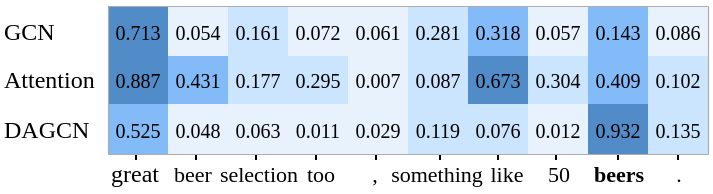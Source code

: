 <mxfile version="23.1.4" type="github">
  <diagram name="第 1 页" id="LBM0UnZCi8KfVHlJfuz2">
    <mxGraphModel dx="159" dy="106" grid="1" gridSize="10" guides="1" tooltips="1" connect="1" arrows="1" fold="1" page="1" pageScale="1" pageWidth="827" pageHeight="1169" math="0" shadow="0">
      <root>
        <mxCell id="0" />
        <mxCell id="1" parent="0" />
        <mxCell id="m9NgzSsKbRpxbCLd3ClR-2" value="&lt;font style=&quot;font-size: 10px;&quot;&gt;0.525&lt;/font&gt;" style="whiteSpace=wrap;html=1;strokeColor=none;fillColor=#82BBF8;fontSize=10;fontFamily=Times New Roman;" parent="1" vertex="1">
          <mxGeometry x="140" y="333" width="30" height="25" as="geometry" />
        </mxCell>
        <mxCell id="m9NgzSsKbRpxbCLd3ClR-3" value="&lt;font style=&quot;font-size: 10px;&quot;&gt;0.048&lt;/font&gt;" style="whiteSpace=wrap;html=1;fillColor=#E7F2FD;strokeColor=none;fontSize=10;fontFamily=Times New Roman;" parent="1" vertex="1">
          <mxGeometry x="170" y="333" width="30" height="25" as="geometry" />
        </mxCell>
        <mxCell id="m9NgzSsKbRpxbCLd3ClR-21" value="&lt;font style=&quot;font-size: 10px;&quot;&gt;0.063&lt;/font&gt;" style="whiteSpace=wrap;html=1;strokeColor=none;fillColor=#E7F2FD;fontSize=10;fontFamily=Times New Roman;" parent="1" vertex="1">
          <mxGeometry x="200" y="333" width="30" height="25" as="geometry" />
        </mxCell>
        <mxCell id="m9NgzSsKbRpxbCLd3ClR-22" value="&lt;font style=&quot;font-size: 10px;&quot;&gt;0.011&lt;/font&gt;" style="whiteSpace=wrap;html=1;fillColor=#E7F2FD;strokeColor=none;fontSize=10;fontFamily=Times New Roman;" parent="1" vertex="1">
          <mxGeometry x="230" y="333" width="30" height="25" as="geometry" />
        </mxCell>
        <mxCell id="m9NgzSsKbRpxbCLd3ClR-23" value="&lt;font style=&quot;font-size: 10px;&quot;&gt;0.029&lt;/font&gt;" style="whiteSpace=wrap;html=1;strokeColor=none;fillColor=#E7F2FD;fontSize=10;fontFamily=Times New Roman;" parent="1" vertex="1">
          <mxGeometry x="260" y="333" width="30" height="25" as="geometry" />
        </mxCell>
        <mxCell id="m9NgzSsKbRpxbCLd3ClR-24" value="&lt;font style=&quot;font-size: 10px;&quot;&gt;0.119&lt;/font&gt;" style="whiteSpace=wrap;html=1;fillColor=#CCE5FF;strokeColor=none;fontSize=10;fontFamily=Times New Roman;" parent="1" vertex="1">
          <mxGeometry x="290" y="333" width="30" height="25" as="geometry" />
        </mxCell>
        <mxCell id="m9NgzSsKbRpxbCLd3ClR-25" value="&lt;font style=&quot;font-size: 10px;&quot;&gt;0.076&lt;/font&gt;" style="whiteSpace=wrap;html=1;strokeColor=none;fillColor=#CCE5FF;fontSize=10;fontFamily=Times New Roman;" parent="1" vertex="1">
          <mxGeometry x="320" y="333" width="30" height="25" as="geometry" />
        </mxCell>
        <mxCell id="m9NgzSsKbRpxbCLd3ClR-26" value="&lt;font style=&quot;font-size: 10px;&quot;&gt;0.012&lt;/font&gt;" style="whiteSpace=wrap;html=1;fillColor=#E7F2FD;strokeColor=none;fontSize=10;fontFamily=Times New Roman;" parent="1" vertex="1">
          <mxGeometry x="350" y="333" width="30" height="25" as="geometry" />
        </mxCell>
        <mxCell id="m9NgzSsKbRpxbCLd3ClR-27" value="&lt;font style=&quot;font-size: 10px;&quot;&gt;0.932&lt;/font&gt;" style="whiteSpace=wrap;html=1;strokeColor=none;fillColor=#518CC9;fontSize=10;fontFamily=Times New Roman;" parent="1" vertex="1">
          <mxGeometry x="380" y="333" width="30" height="25" as="geometry" />
        </mxCell>
        <mxCell id="m9NgzSsKbRpxbCLd3ClR-28" value="&lt;font style=&quot;font-size: 10px;&quot;&gt;0.135&lt;/font&gt;" style="whiteSpace=wrap;html=1;fillColor=#cce5ff;strokeColor=none;fontSize=10;fontFamily=Times New Roman;" parent="1" vertex="1">
          <mxGeometry x="410" y="333" width="30" height="25" as="geometry" />
        </mxCell>
        <mxCell id="m9NgzSsKbRpxbCLd3ClR-36" value="&lt;font style=&quot;font-size: 11px;&quot;&gt;beer&lt;/font&gt;" style="text;html=1;align=center;verticalAlign=bottom;resizable=0;points=[];autosize=1;strokeColor=none;fillColor=none;fontSize=11;fontFamily=Times New Roman;" parent="1" vertex="1">
          <mxGeometry x="162" y="347" width="40" height="30" as="geometry" />
        </mxCell>
        <mxCell id="m9NgzSsKbRpxbCLd3ClR-37" value="&lt;font style=&quot;font-size: 11px;&quot;&gt;selection&lt;/font&gt;" style="text;html=1;align=center;verticalAlign=bottom;resizable=0;points=[];autosize=1;strokeColor=none;fillColor=none;fontSize=11;fontFamily=Times New Roman;" parent="1" vertex="1">
          <mxGeometry x="185" y="347" width="60" height="30" as="geometry" />
        </mxCell>
        <mxCell id="m9NgzSsKbRpxbCLd3ClR-38" value="&lt;font style=&quot;font-size: 11px;&quot;&gt;too&lt;/font&gt;" style="text;html=1;align=center;verticalAlign=bottom;resizable=0;points=[];autosize=1;strokeColor=none;fillColor=none;fontSize=11;fontFamily=Times New Roman;" parent="1" vertex="1">
          <mxGeometry x="226" y="347" width="40" height="30" as="geometry" />
        </mxCell>
        <mxCell id="m9NgzSsKbRpxbCLd3ClR-39" value="&lt;font style=&quot;font-size: 11px;&quot;&gt;,&lt;/font&gt;" style="text;html=1;align=center;verticalAlign=bottom;resizable=0;points=[];autosize=1;strokeColor=none;fillColor=none;fontSize=11;fontFamily=Times New Roman;" parent="1" vertex="1">
          <mxGeometry x="258" y="347" width="30" height="30" as="geometry" />
        </mxCell>
        <mxCell id="m9NgzSsKbRpxbCLd3ClR-40" value="&lt;font style=&quot;font-size: 11px;&quot;&gt;something&lt;/font&gt;" style="text;html=1;align=center;verticalAlign=bottom;resizable=0;points=[];autosize=1;strokeColor=none;fillColor=none;fontSize=11;fontFamily=Times New Roman;" parent="1" vertex="1">
          <mxGeometry x="269" y="347" width="70" height="30" as="geometry" />
        </mxCell>
        <mxCell id="m9NgzSsKbRpxbCLd3ClR-41" value="&lt;span style=&quot;font-size: 11px;&quot;&gt;like&lt;/span&gt;" style="text;html=1;align=center;verticalAlign=bottom;resizable=0;points=[];autosize=1;strokeColor=none;fillColor=none;fontSize=11;fontFamily=Times New Roman;" parent="1" vertex="1">
          <mxGeometry x="319" y="347" width="40" height="30" as="geometry" />
        </mxCell>
        <mxCell id="m9NgzSsKbRpxbCLd3ClR-42" value="&lt;span style=&quot;font-size: 11px;&quot;&gt;50&lt;/span&gt;" style="text;html=1;align=center;verticalAlign=bottom;resizable=0;points=[];autosize=1;strokeColor=none;fillColor=none;fontSize=11;fontFamily=Times New Roman;" parent="1" vertex="1">
          <mxGeometry x="350" y="347" width="30" height="30" as="geometry" />
        </mxCell>
        <mxCell id="m9NgzSsKbRpxbCLd3ClR-43" value="&lt;span style=&quot;font-size: 11px;&quot;&gt;&lt;b style=&quot;font-size: 11px;&quot;&gt;beers&lt;/b&gt;&lt;/span&gt;" style="text;html=1;align=center;verticalAlign=bottom;resizable=0;points=[];autosize=1;strokeColor=none;fillColor=none;fontSize=11;fontFamily=Times New Roman;" parent="1" vertex="1">
          <mxGeometry x="370" y="347" width="50" height="30" as="geometry" />
        </mxCell>
        <mxCell id="m9NgzSsKbRpxbCLd3ClR-44" value="&lt;span style=&quot;font-size: 11px;&quot;&gt;.&lt;/span&gt;" style="text;html=1;align=center;verticalAlign=bottom;resizable=0;points=[];autosize=1;strokeColor=none;fillColor=none;fontSize=11;fontFamily=Times New Roman;" parent="1" vertex="1">
          <mxGeometry x="410" y="347" width="30" height="30" as="geometry" />
        </mxCell>
        <mxCell id="m9NgzSsKbRpxbCLd3ClR-64" value="&lt;font style=&quot;font-size: 10px;&quot;&gt;0.887&lt;/font&gt;" style="whiteSpace=wrap;html=1;strokeColor=none;fillColor=#518CC9;fontSize=10;fontFamily=Times New Roman;" parent="1" vertex="1">
          <mxGeometry x="140" y="308" width="30" height="25" as="geometry" />
        </mxCell>
        <mxCell id="m9NgzSsKbRpxbCLd3ClR-65" value="&lt;font style=&quot;font-size: 10px;&quot;&gt;0.431&lt;/font&gt;" style="whiteSpace=wrap;html=1;fillColor=#82BBF8;strokeColor=none;fontSize=10;fontFamily=Times New Roman;" parent="1" vertex="1">
          <mxGeometry x="170" y="308" width="30" height="25" as="geometry" />
        </mxCell>
        <mxCell id="m9NgzSsKbRpxbCLd3ClR-66" value="&lt;font style=&quot;font-size: 10px;&quot;&gt;0.177&lt;/font&gt;" style="whiteSpace=wrap;html=1;strokeColor=none;fillColor=#cce5ff;fontSize=10;fontFamily=Times New Roman;" parent="1" vertex="1">
          <mxGeometry x="200" y="308" width="30" height="25" as="geometry" />
        </mxCell>
        <mxCell id="m9NgzSsKbRpxbCLd3ClR-67" value="&lt;font style=&quot;font-size: 10px;&quot;&gt;0.295&lt;/font&gt;" style="whiteSpace=wrap;html=1;fillColor=#cce5ff;strokeColor=none;fontSize=10;fontFamily=Times New Roman;" parent="1" vertex="1">
          <mxGeometry x="230" y="308" width="30" height="25" as="geometry" />
        </mxCell>
        <mxCell id="m9NgzSsKbRpxbCLd3ClR-68" value="&lt;font style=&quot;font-size: 10px;&quot;&gt;0.007&lt;/font&gt;" style="whiteSpace=wrap;html=1;strokeColor=none;fillColor=#e7f2fd;fontSize=10;fontFamily=Times New Roman;" parent="1" vertex="1">
          <mxGeometry x="260" y="308" width="30" height="25" as="geometry" />
        </mxCell>
        <mxCell id="m9NgzSsKbRpxbCLd3ClR-69" value="&lt;font style=&quot;font-size: 10px;&quot;&gt;0.087&lt;/font&gt;" style="whiteSpace=wrap;html=1;fillColor=#CCE5FF;strokeColor=none;fontSize=10;fontFamily=Times New Roman;" parent="1" vertex="1">
          <mxGeometry x="290" y="308" width="30" height="25" as="geometry" />
        </mxCell>
        <mxCell id="m9NgzSsKbRpxbCLd3ClR-70" value="&lt;font style=&quot;font-size: 10px;&quot;&gt;0.673&lt;/font&gt;" style="whiteSpace=wrap;html=1;strokeColor=none;fillColor=#518CC9;fontSize=10;fontFamily=Times New Roman;" parent="1" vertex="1">
          <mxGeometry x="320" y="308" width="30" height="25" as="geometry" />
        </mxCell>
        <mxCell id="m9NgzSsKbRpxbCLd3ClR-71" value="&lt;font style=&quot;font-size: 10px;&quot;&gt;0.304&lt;/font&gt;" style="whiteSpace=wrap;html=1;fillColor=#cce5ff;strokeColor=none;fontSize=10;fontFamily=Times New Roman;" parent="1" vertex="1">
          <mxGeometry x="350" y="308" width="30" height="25" as="geometry" />
        </mxCell>
        <mxCell id="m9NgzSsKbRpxbCLd3ClR-72" value="&lt;font style=&quot;font-size: 10px;&quot;&gt;0.409&lt;/font&gt;" style="whiteSpace=wrap;html=1;strokeColor=none;fillColor=#82BBF8;fontSize=10;fontFamily=Times New Roman;" parent="1" vertex="1">
          <mxGeometry x="380" y="308" width="30" height="25" as="geometry" />
        </mxCell>
        <mxCell id="m9NgzSsKbRpxbCLd3ClR-73" value="&lt;font style=&quot;font-size: 10px;&quot;&gt;0.102&lt;/font&gt;" style="whiteSpace=wrap;html=1;fillColor=#cce5ff;strokeColor=none;fontSize=10;fontFamily=Times New Roman;" parent="1" vertex="1">
          <mxGeometry x="410" y="308" width="30" height="25" as="geometry" />
        </mxCell>
        <mxCell id="m9NgzSsKbRpxbCLd3ClR-74" value="&lt;font style=&quot;font-size: 10px;&quot;&gt;0.713&lt;/font&gt;" style="whiteSpace=wrap;html=1;strokeColor=none;fillColor=#518CC9;fontSize=10;fontFamily=Times New Roman;" parent="1" vertex="1">
          <mxGeometry x="140" y="284" width="30" height="25" as="geometry" />
        </mxCell>
        <mxCell id="m9NgzSsKbRpxbCLd3ClR-75" value="&lt;font style=&quot;font-size: 10px;&quot;&gt;0.054&lt;/font&gt;" style="whiteSpace=wrap;html=1;fillColor=#E7F2FD;strokeColor=none;fontSize=10;fontFamily=Times New Roman;" parent="1" vertex="1">
          <mxGeometry x="170" y="284" width="30" height="25" as="geometry" />
        </mxCell>
        <mxCell id="m9NgzSsKbRpxbCLd3ClR-76" value="0.161" style="whiteSpace=wrap;html=1;strokeColor=none;fillColor=#CCE5FF;fontSize=10;fontFamily=Times New Roman;" parent="1" vertex="1">
          <mxGeometry x="200" y="284" width="30" height="25" as="geometry" />
        </mxCell>
        <mxCell id="m9NgzSsKbRpxbCLd3ClR-77" value="&lt;font style=&quot;font-size: 10px;&quot;&gt;0.072&lt;/font&gt;" style="whiteSpace=wrap;html=1;fillColor=#E7F2FD;strokeColor=none;fontSize=10;fontFamily=Times New Roman;" parent="1" vertex="1">
          <mxGeometry x="230" y="284" width="30" height="25" as="geometry" />
        </mxCell>
        <mxCell id="m9NgzSsKbRpxbCLd3ClR-78" value="&lt;font style=&quot;font-size: 10px;&quot;&gt;0.061&lt;/font&gt;" style="whiteSpace=wrap;html=1;strokeColor=none;fillColor=#E7F2FD;fontSize=10;fontFamily=Times New Roman;" parent="1" vertex="1">
          <mxGeometry x="260" y="284" width="30" height="25" as="geometry" />
        </mxCell>
        <mxCell id="m9NgzSsKbRpxbCLd3ClR-79" value="0.281" style="whiteSpace=wrap;html=1;fillColor=#cce5ff;strokeColor=none;fontSize=10;fontFamily=Times New Roman;" parent="1" vertex="1">
          <mxGeometry x="290" y="284" width="30" height="25" as="geometry" />
        </mxCell>
        <mxCell id="m9NgzSsKbRpxbCLd3ClR-80" value="&lt;font style=&quot;font-size: 10px;&quot;&gt;0.318&lt;/font&gt;" style="whiteSpace=wrap;html=1;strokeColor=none;fillColor=#82BBF8;fontSize=10;fontFamily=Times New Roman;" parent="1" vertex="1">
          <mxGeometry x="320" y="284" width="30" height="25" as="geometry" />
        </mxCell>
        <mxCell id="m9NgzSsKbRpxbCLd3ClR-81" value="&lt;font style=&quot;font-size: 10px;&quot;&gt;0.057&lt;/font&gt;" style="whiteSpace=wrap;html=1;fillColor=#E7F2FD;strokeColor=none;fontSize=10;fontFamily=Times New Roman;" parent="1" vertex="1">
          <mxGeometry x="350" y="284" width="30" height="25" as="geometry" />
        </mxCell>
        <mxCell id="m9NgzSsKbRpxbCLd3ClR-82" value="&lt;font style=&quot;font-size: 10px;&quot;&gt;0.143&lt;/font&gt;" style="whiteSpace=wrap;html=1;strokeColor=none;fillColor=#82BBF8;fontSize=10;fontFamily=Times New Roman;" parent="1" vertex="1">
          <mxGeometry x="380" y="284" width="30" height="25" as="geometry" />
        </mxCell>
        <mxCell id="m9NgzSsKbRpxbCLd3ClR-83" value="&lt;font style=&quot;font-size: 10px;&quot;&gt;0.086&lt;/font&gt;" style="whiteSpace=wrap;html=1;fillColor=#E7F2FD;strokeColor=none;fontSize=10;fontFamily=Times New Roman;" parent="1" vertex="1">
          <mxGeometry x="410" y="284" width="30" height="25" as="geometry" />
        </mxCell>
        <mxCell id="m9NgzSsKbRpxbCLd3ClR-84" value="DAGCN" style="text;html=1;align=left;verticalAlign=middle;resizable=0;points=[];autosize=1;strokeColor=none;fillColor=none;fontSize=12;fontFamily=Times New Roman;" parent="1" vertex="1">
          <mxGeometry x="86" y="330.5" width="70" height="30" as="geometry" />
        </mxCell>
        <mxCell id="m9NgzSsKbRpxbCLd3ClR-85" value="GCN" style="text;html=1;align=left;verticalAlign=middle;resizable=0;points=[];autosize=1;strokeColor=none;fillColor=none;fontSize=12;fontFamily=Times New Roman;" parent="1" vertex="1">
          <mxGeometry x="86" y="281.5" width="50" height="30" as="geometry" />
        </mxCell>
        <mxCell id="m9NgzSsKbRpxbCLd3ClR-86" value="Attention" style="text;html=1;align=left;verticalAlign=middle;resizable=0;points=[];autosize=1;strokeColor=none;fillColor=none;fontSize=12;fontFamily=Times New Roman;" parent="1" vertex="1">
          <mxGeometry x="86" y="305.5" width="70" height="30" as="geometry" />
        </mxCell>
        <mxCell id="m9NgzSsKbRpxbCLd3ClR-35" value="&lt;font style=&quot;font-size: 12px;&quot;&gt;great&lt;/font&gt;" style="text;html=1;align=center;verticalAlign=bottom;resizable=0;points=[];autosize=1;strokeColor=none;fillColor=none;fontSize=12;fontFamily=Times New Roman;rotation=0;" parent="1" vertex="1">
          <mxGeometry x="128" y="347" width="50" height="30" as="geometry" />
        </mxCell>
        <mxCell id="jTdRDsYWKr17SBjlmBDe-2" value="" style="endArrow=none;html=1;rounded=0;fontFamily=Times New Roman;fontSize=11;verticalAlign=bottom;" edge="1" parent="1">
          <mxGeometry width="50" height="50" relative="1" as="geometry">
            <mxPoint x="184" y="361" as="sourcePoint" />
            <mxPoint x="184" y="358" as="targetPoint" />
          </mxGeometry>
        </mxCell>
        <mxCell id="jTdRDsYWKr17SBjlmBDe-3" value="" style="endArrow=none;html=1;rounded=0;fontFamily=Times New Roman;fontSize=11;verticalAlign=bottom;" edge="1" parent="1">
          <mxGeometry width="50" height="50" relative="1" as="geometry">
            <mxPoint x="214" y="361" as="sourcePoint" />
            <mxPoint x="214" y="358" as="targetPoint" />
          </mxGeometry>
        </mxCell>
        <mxCell id="jTdRDsYWKr17SBjlmBDe-4" value="" style="endArrow=none;html=1;rounded=0;fontFamily=Times New Roman;fontSize=11;verticalAlign=bottom;" edge="1" parent="1">
          <mxGeometry width="50" height="50" relative="1" as="geometry">
            <mxPoint x="244" y="361" as="sourcePoint" />
            <mxPoint x="244" y="358" as="targetPoint" />
          </mxGeometry>
        </mxCell>
        <mxCell id="jTdRDsYWKr17SBjlmBDe-5" value="" style="endArrow=none;html=1;rounded=0;fontFamily=Times New Roman;fontSize=11;verticalAlign=bottom;" edge="1" parent="1">
          <mxGeometry width="50" height="50" relative="1" as="geometry">
            <mxPoint x="274" y="361" as="sourcePoint" />
            <mxPoint x="274" y="358" as="targetPoint" />
          </mxGeometry>
        </mxCell>
        <mxCell id="jTdRDsYWKr17SBjlmBDe-6" value="" style="endArrow=none;html=1;rounded=0;fontFamily=Times New Roman;fontSize=11;verticalAlign=bottom;" edge="1" parent="1">
          <mxGeometry width="50" height="50" relative="1" as="geometry">
            <mxPoint x="306" y="361" as="sourcePoint" />
            <mxPoint x="306" y="358" as="targetPoint" />
          </mxGeometry>
        </mxCell>
        <mxCell id="jTdRDsYWKr17SBjlmBDe-7" value="" style="endArrow=none;html=1;rounded=0;fontFamily=Times New Roman;fontSize=11;verticalAlign=bottom;" edge="1" parent="1">
          <mxGeometry width="50" height="50" relative="1" as="geometry">
            <mxPoint x="335" y="361" as="sourcePoint" />
            <mxPoint x="335" y="358" as="targetPoint" />
          </mxGeometry>
        </mxCell>
        <mxCell id="jTdRDsYWKr17SBjlmBDe-8" value="" style="endArrow=none;html=1;rounded=0;fontFamily=Times New Roman;fontSize=11;verticalAlign=bottom;" edge="1" parent="1">
          <mxGeometry width="50" height="50" relative="1" as="geometry">
            <mxPoint x="364" y="361" as="sourcePoint" />
            <mxPoint x="364" y="358" as="targetPoint" />
          </mxGeometry>
        </mxCell>
        <mxCell id="jTdRDsYWKr17SBjlmBDe-9" value="" style="endArrow=none;html=1;rounded=0;fontFamily=Times New Roman;fontSize=11;verticalAlign=bottom;" edge="1" parent="1">
          <mxGeometry width="50" height="50" relative="1" as="geometry">
            <mxPoint x="395" y="361" as="sourcePoint" />
            <mxPoint x="395" y="358" as="targetPoint" />
          </mxGeometry>
        </mxCell>
        <mxCell id="jTdRDsYWKr17SBjlmBDe-10" value="" style="endArrow=none;html=1;rounded=0;fontFamily=Times New Roman;fontSize=11;verticalAlign=bottom;" edge="1" parent="1">
          <mxGeometry width="50" height="50" relative="1" as="geometry">
            <mxPoint x="154" y="361" as="sourcePoint" />
            <mxPoint x="154" y="358" as="targetPoint" />
          </mxGeometry>
        </mxCell>
        <mxCell id="jTdRDsYWKr17SBjlmBDe-12" value="" style="endArrow=none;html=1;rounded=0;fontFamily=Times New Roman;fontSize=11;verticalAlign=bottom;" edge="1" parent="1">
          <mxGeometry width="50" height="50" relative="1" as="geometry">
            <mxPoint x="425" y="361" as="sourcePoint" />
            <mxPoint x="425" y="358" as="targetPoint" />
          </mxGeometry>
        </mxCell>
        <mxCell id="jTdRDsYWKr17SBjlmBDe-11" value="" style="endArrow=none;html=1;rounded=0;strokeColor=#adadad;strokeWidth=0.6;exitX=1;exitY=1;exitDx=0;exitDy=0;entryX=0;entryY=1;entryDx=0;entryDy=0;verticalAlign=bottom;" edge="1" parent="1" source="m9NgzSsKbRpxbCLd3ClR-28" target="m9NgzSsKbRpxbCLd3ClR-2">
          <mxGeometry width="50" height="50" relative="1" as="geometry">
            <mxPoint x="410" y="358" as="sourcePoint" />
            <mxPoint x="140" y="358" as="targetPoint" />
          </mxGeometry>
        </mxCell>
        <mxCell id="jTdRDsYWKr17SBjlmBDe-13" value="" style="endArrow=none;html=1;rounded=0;exitX=0;exitY=0;exitDx=0;exitDy=0;entryX=1;entryY=0;entryDx=0;entryDy=0;strokeColor=#adadad;strokeWidth=0.6;" edge="1" parent="1" source="m9NgzSsKbRpxbCLd3ClR-74" target="m9NgzSsKbRpxbCLd3ClR-83">
          <mxGeometry width="50" height="50" relative="1" as="geometry">
            <mxPoint x="227" y="253" as="sourcePoint" />
            <mxPoint x="497" y="253" as="targetPoint" />
          </mxGeometry>
        </mxCell>
        <mxCell id="jTdRDsYWKr17SBjlmBDe-14" value="" style="endArrow=none;html=1;rounded=0;exitX=1;exitY=0;exitDx=0;exitDy=0;entryX=1;entryY=1;entryDx=0;entryDy=0;strokeColor=#adadad;strokeWidth=0.6;" edge="1" parent="1" source="m9NgzSsKbRpxbCLd3ClR-83" target="m9NgzSsKbRpxbCLd3ClR-28">
          <mxGeometry width="50" height="50" relative="1" as="geometry">
            <mxPoint x="150" y="294" as="sourcePoint" />
            <mxPoint x="450" y="294" as="targetPoint" />
          </mxGeometry>
        </mxCell>
        <mxCell id="jTdRDsYWKr17SBjlmBDe-15" value="" style="endArrow=none;html=1;rounded=0;exitX=0;exitY=0;exitDx=0;exitDy=0;strokeColor=#adadad;strokeWidth=0.6;entryX=0;entryY=1;entryDx=0;entryDy=0;" edge="1" parent="1" source="m9NgzSsKbRpxbCLd3ClR-74" target="m9NgzSsKbRpxbCLd3ClR-2">
          <mxGeometry width="50" height="50" relative="1" as="geometry">
            <mxPoint x="450" y="294" as="sourcePoint" />
            <mxPoint x="100" y="400" as="targetPoint" />
          </mxGeometry>
        </mxCell>
      </root>
    </mxGraphModel>
  </diagram>
</mxfile>
